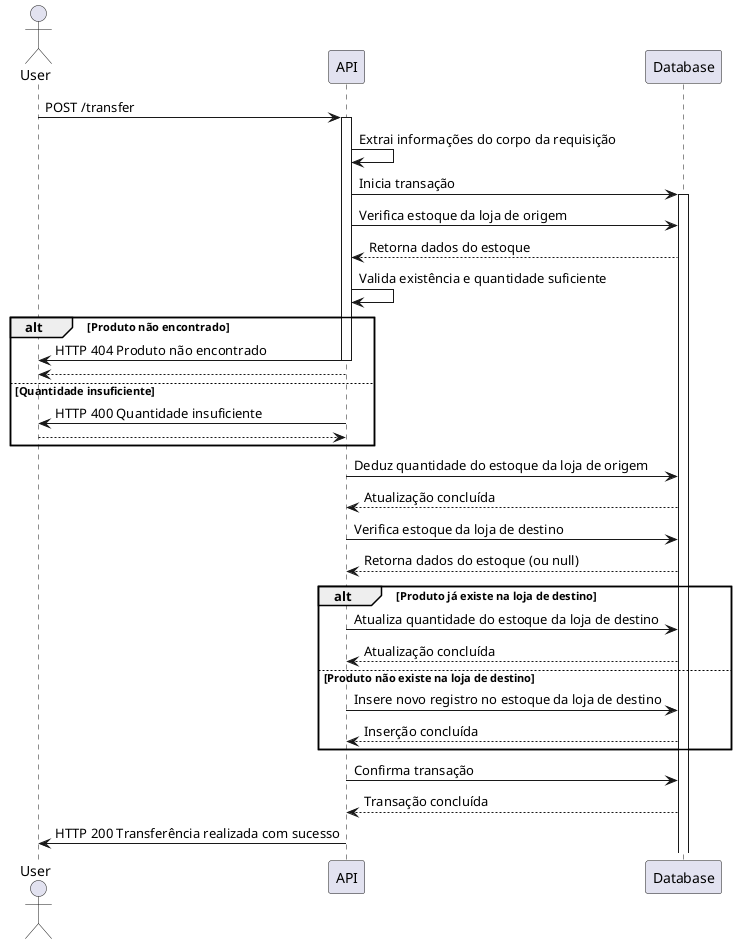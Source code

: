 @startuml

actor User
participant "API" as API
participant "Database" as DB

User -> API: POST /transfer
activate API

API -> API: Extrai informações do corpo da requisição

API -> DB: Inicia transação
activate DB

API -> DB: Verifica estoque da loja de origem
DB --> API: Retorna dados do estoque

API -> API: Valida existência e quantidade suficiente
alt Produto não encontrado
    API -> User: HTTP 404 Produto não encontrado
    deactivate API
    return
else Quantidade insuficiente
    API -> User: HTTP 400 Quantidade insuficiente
    deactivate API
    return
end

API -> DB: Deduz quantidade do estoque da loja de origem
DB --> API: Atualização concluída

API -> DB: Verifica estoque da loja de destino
DB --> API: Retorna dados do estoque (ou null)

alt Produto já existe na loja de destino
    API -> DB: Atualiza quantidade do estoque da loja de destino
    DB --> API: Atualização concluída
else Produto não existe na loja de destino
    API -> DB: Insere novo registro no estoque da loja de destino
    DB --> API: Inserção concluída
end

API -> DB: Confirma transação
DB --> API: Transação concluída

API -> User: HTTP 200 Transferência realizada com sucesso

deactivate API

@enduml
